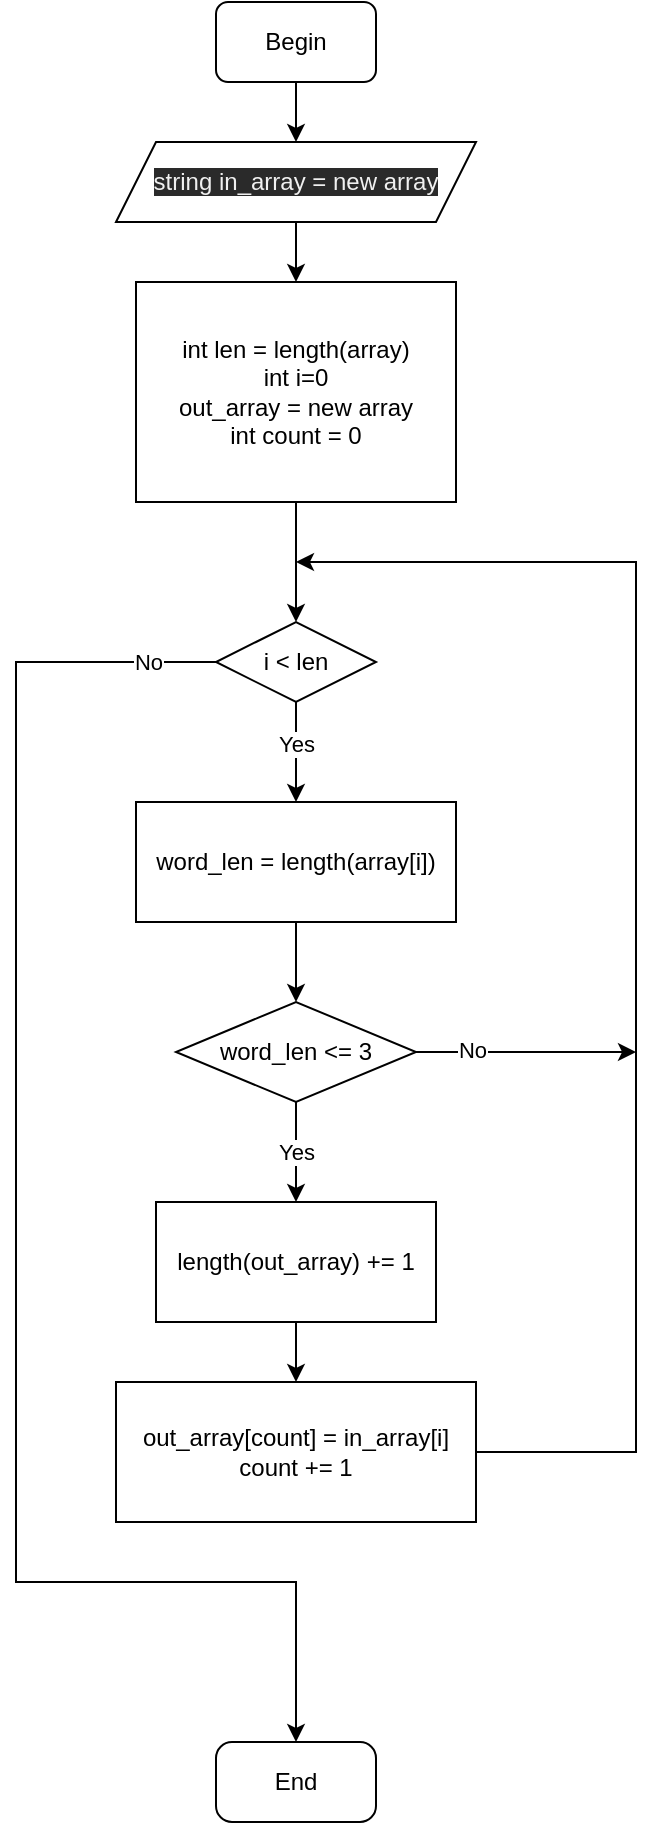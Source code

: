 <mxfile>
    <diagram id="slU0gLSCWu2B7TCF7iXH" name="Страница 1">
        <mxGraphModel dx="432" dy="623" grid="1" gridSize="10" guides="1" tooltips="1" connect="1" arrows="1" fold="1" page="1" pageScale="1" pageWidth="827" pageHeight="1169" math="0" shadow="0">
            <root>
                <mxCell id="0"/>
                <mxCell id="1" parent="0"/>
                <mxCell id="24" value="" style="edgeStyle=none;rounded=0;html=1;" parent="1" source="2" target="23" edge="1">
                    <mxGeometry relative="1" as="geometry"/>
                </mxCell>
                <mxCell id="2" value="Begin" style="rounded=1;whiteSpace=wrap;html=1;" parent="1" vertex="1">
                    <mxGeometry x="420" y="20" width="80" height="40" as="geometry"/>
                </mxCell>
                <mxCell id="6" value="" style="edgeStyle=none;html=1;" parent="1" source="3" target="5" edge="1">
                    <mxGeometry relative="1" as="geometry"/>
                </mxCell>
                <mxCell id="3" value="int len = length(array)&lt;br&gt;int i=0&lt;br&gt;out_array = new array&lt;br&gt;int count = 0" style="whiteSpace=wrap;html=1;rounded=1;arcSize=0;" parent="1" vertex="1">
                    <mxGeometry x="380" y="160" width="160" height="110" as="geometry"/>
                </mxCell>
                <mxCell id="12" value="" style="edgeStyle=none;rounded=0;html=1;" parent="1" source="5" target="11" edge="1">
                    <mxGeometry relative="1" as="geometry">
                        <Array as="points"/>
                    </mxGeometry>
                </mxCell>
                <mxCell id="29" value="Yes" style="edgeLabel;html=1;align=center;verticalAlign=middle;resizable=0;points=[];" parent="12" connectable="0" vertex="1">
                    <mxGeometry x="-0.744" relative="1" as="geometry">
                        <mxPoint y="14" as="offset"/>
                    </mxGeometry>
                </mxCell>
                <mxCell id="27" value="" style="edgeStyle=none;rounded=0;html=1;exitX=0;exitY=0.5;exitDx=0;exitDy=0;" parent="1" source="5" target="26" edge="1">
                    <mxGeometry relative="1" as="geometry">
                        <mxPoint x="420" y="420" as="sourcePoint"/>
                        <Array as="points">
                            <mxPoint x="320" y="350"/>
                            <mxPoint x="320" y="810"/>
                            <mxPoint x="460" y="810"/>
                        </Array>
                    </mxGeometry>
                </mxCell>
                <mxCell id="30" value="No" style="edgeLabel;html=1;align=center;verticalAlign=middle;resizable=0;points=[];" parent="27" connectable="0" vertex="1">
                    <mxGeometry x="-0.911" relative="1" as="geometry">
                        <mxPoint as="offset"/>
                    </mxGeometry>
                </mxCell>
                <mxCell id="5" value="i &amp;lt; len" style="rhombus;whiteSpace=wrap;html=1;rounded=1;arcSize=0;" parent="1" vertex="1">
                    <mxGeometry x="420" y="330" width="80" height="40" as="geometry"/>
                </mxCell>
                <mxCell id="17" style="edgeStyle=none;rounded=0;html=1;" parent="1" source="9" edge="1">
                    <mxGeometry relative="1" as="geometry">
                        <mxPoint x="630" y="545" as="targetPoint"/>
                    </mxGeometry>
                </mxCell>
                <mxCell id="28" value="No" style="edgeLabel;html=1;align=center;verticalAlign=middle;resizable=0;points=[];" parent="17" connectable="0" vertex="1">
                    <mxGeometry x="-0.491" y="1" relative="1" as="geometry">
                        <mxPoint as="offset"/>
                    </mxGeometry>
                </mxCell>
                <mxCell id="19" value="Yes" style="edgeStyle=none;rounded=0;html=1;" parent="1" source="9" target="18" edge="1">
                    <mxGeometry relative="1" as="geometry">
                        <Array as="points"/>
                    </mxGeometry>
                </mxCell>
                <mxCell id="9" value="word_len &amp;lt;= 3" style="rhombus;whiteSpace=wrap;html=1;rounded=1;arcSize=0;" parent="1" vertex="1">
                    <mxGeometry x="400" y="520" width="120" height="50" as="geometry"/>
                </mxCell>
                <mxCell id="13" value="" style="edgeStyle=none;rounded=0;html=1;" parent="1" source="11" target="9" edge="1">
                    <mxGeometry relative="1" as="geometry"/>
                </mxCell>
                <mxCell id="11" value="word_len = length(array[i])" style="whiteSpace=wrap;html=1;rounded=1;arcSize=0;" parent="1" vertex="1">
                    <mxGeometry x="380" y="420" width="160" height="60" as="geometry"/>
                </mxCell>
                <mxCell id="16" style="edgeStyle=none;rounded=0;html=1;exitX=1;exitY=0.5;exitDx=0;exitDy=0;" parent="1" source="14" edge="1">
                    <mxGeometry relative="1" as="geometry">
                        <mxPoint x="460" y="300" as="targetPoint"/>
                        <Array as="points">
                            <mxPoint x="630" y="745"/>
                            <mxPoint x="630" y="300"/>
                        </Array>
                    </mxGeometry>
                </mxCell>
                <mxCell id="14" value="out_array[count] = in_array[i]&lt;br&gt;count += 1" style="whiteSpace=wrap;html=1;rounded=1;arcSize=0;" parent="1" vertex="1">
                    <mxGeometry x="370" y="710" width="180" height="70" as="geometry"/>
                </mxCell>
                <mxCell id="20" value="" style="edgeStyle=none;rounded=0;html=1;" parent="1" source="18" target="14" edge="1">
                    <mxGeometry relative="1" as="geometry"/>
                </mxCell>
                <mxCell id="18" value="length(out_array) += 1" style="whiteSpace=wrap;html=1;rounded=1;arcSize=0;" parent="1" vertex="1">
                    <mxGeometry x="390" y="620" width="140" height="60" as="geometry"/>
                </mxCell>
                <mxCell id="25" value="" style="edgeStyle=none;rounded=0;html=1;" parent="1" source="23" target="3" edge="1">
                    <mxGeometry relative="1" as="geometry"/>
                </mxCell>
                <mxCell id="23" value="&lt;meta charset=&quot;utf-8&quot;&gt;&lt;span style=&quot;color: rgb(240, 240, 240); font-family: helvetica; font-size: 12px; font-style: normal; font-weight: 400; letter-spacing: normal; text-align: center; text-indent: 0px; text-transform: none; word-spacing: 0px; background-color: rgb(42, 42, 42); display: inline; float: none;&quot;&gt;string in_array = new array&lt;/span&gt;" style="shape=parallelogram;perimeter=parallelogramPerimeter;whiteSpace=wrap;html=1;fixedSize=1;" parent="1" vertex="1">
                    <mxGeometry x="370" y="90" width="180" height="40" as="geometry"/>
                </mxCell>
                <mxCell id="26" value="End" style="whiteSpace=wrap;html=1;rounded=1;arcSize=20;" parent="1" vertex="1">
                    <mxGeometry x="420" y="890" width="80" height="40" as="geometry"/>
                </mxCell>
            </root>
        </mxGraphModel>
    </diagram>
</mxfile>